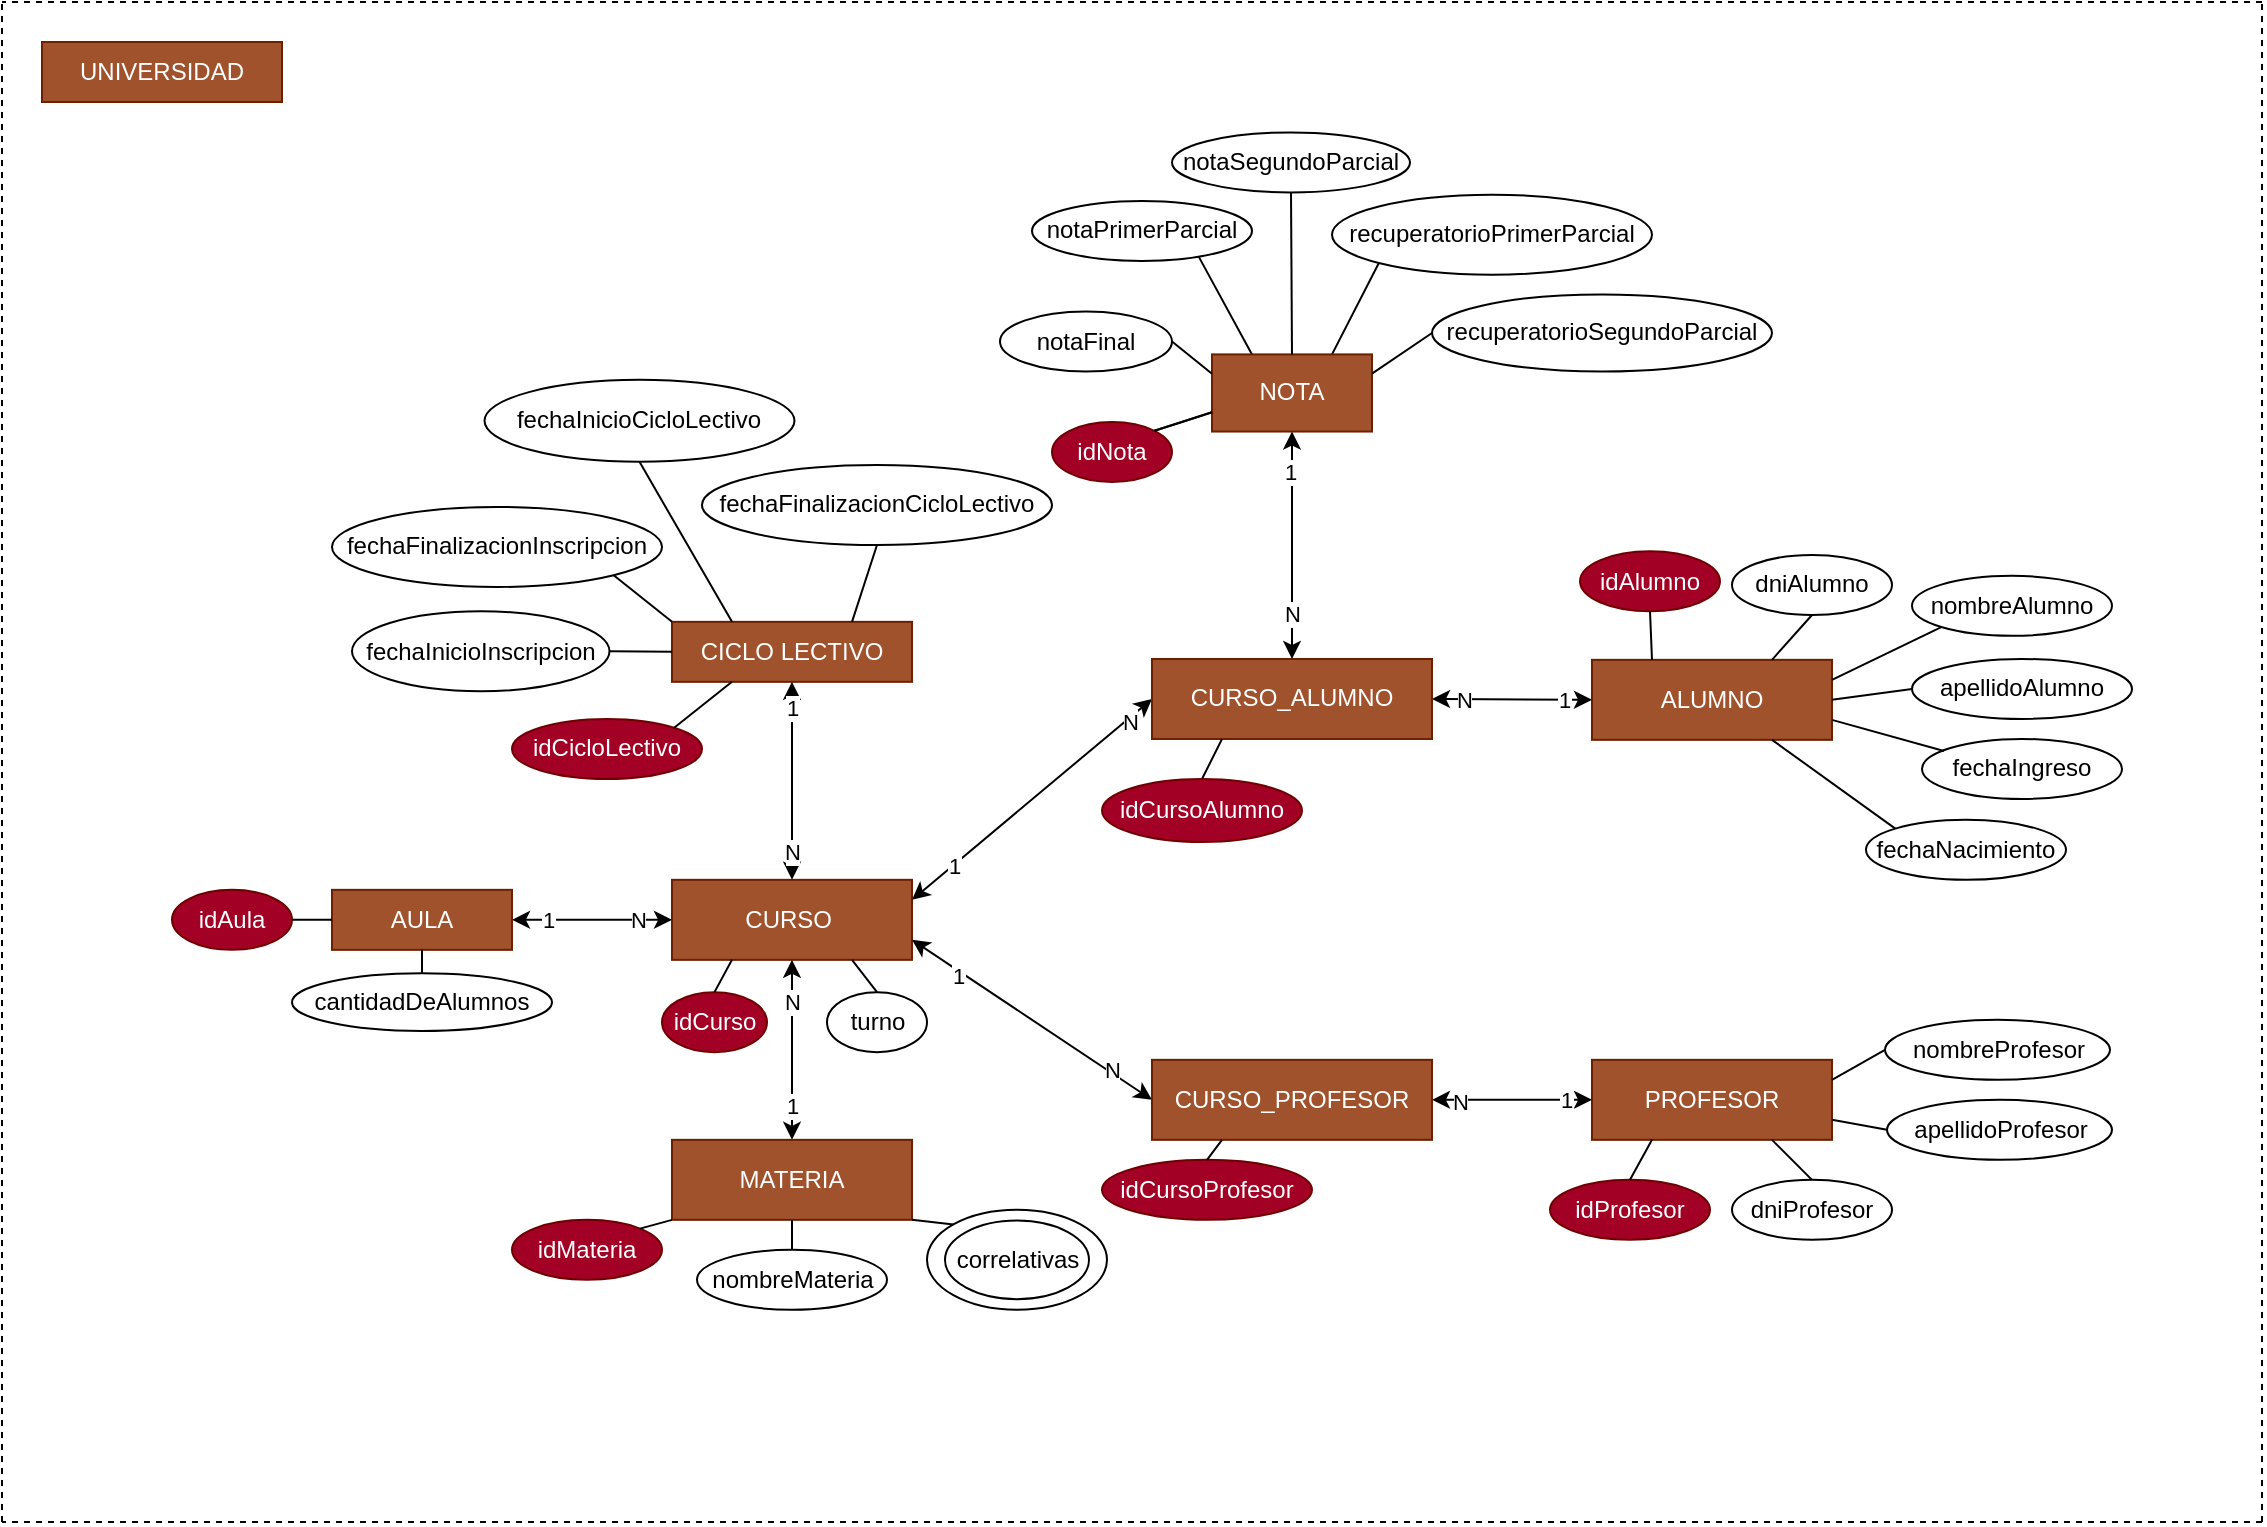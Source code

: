 <mxfile version="21.3.7" type="device">
  <diagram name="Página-1" id="93X_wzTYXH5mzvOAhfSR">
    <mxGraphModel dx="2071" dy="2201" grid="1" gridSize="10" guides="1" tooltips="1" connect="1" arrows="1" fold="1" page="1" pageScale="1" pageWidth="827" pageHeight="1169" math="0" shadow="0">
      <root>
        <mxCell id="0" />
        <mxCell id="1" parent="0" />
        <mxCell id="R3JOXZX9XCchuC56mEBD-1" value="CURSO&amp;nbsp;" style="rounded=0;whiteSpace=wrap;html=1;fillColor=#a0522d;fontColor=#ffffff;strokeColor=#6D1F00;" parent="1" vertex="1">
          <mxGeometry x="275" y="278.92" width="120" height="40" as="geometry" />
        </mxCell>
        <mxCell id="R3JOXZX9XCchuC56mEBD-3" value="ALUMNO" style="rounded=0;whiteSpace=wrap;html=1;fillColor=#a0522d;fontColor=#ffffff;strokeColor=#6D1F00;" parent="1" vertex="1">
          <mxGeometry x="735" y="168.92" width="120" height="40" as="geometry" />
        </mxCell>
        <mxCell id="R3JOXZX9XCchuC56mEBD-4" value="PROFESOR" style="rounded=0;whiteSpace=wrap;html=1;fillColor=#a0522d;fontColor=#ffffff;strokeColor=#6D1F00;" parent="1" vertex="1">
          <mxGeometry x="735" y="368.92" width="120" height="40" as="geometry" />
        </mxCell>
        <mxCell id="R3JOXZX9XCchuC56mEBD-5" value="MATERIA" style="rounded=0;whiteSpace=wrap;html=1;fillColor=#a0522d;fontColor=#ffffff;strokeColor=#6D1F00;" parent="1" vertex="1">
          <mxGeometry x="275" y="408.92" width="120" height="40" as="geometry" />
        </mxCell>
        <mxCell id="R3JOXZX9XCchuC56mEBD-7" value="CICLO LECTIVO" style="rounded=0;whiteSpace=wrap;html=1;fillColor=#a0522d;fontColor=#ffffff;strokeColor=#6D1F00;" parent="1" vertex="1">
          <mxGeometry x="275" y="149.92" width="120" height="30" as="geometry" />
        </mxCell>
        <mxCell id="R3JOXZX9XCchuC56mEBD-8" value="" style="endArrow=classic;startArrow=classic;html=1;rounded=0;exitX=0.5;exitY=0;exitDx=0;exitDy=0;entryX=0.5;entryY=1;entryDx=0;entryDy=0;" parent="1" source="R3JOXZX9XCchuC56mEBD-1" target="R3JOXZX9XCchuC56mEBD-7" edge="1">
          <mxGeometry width="50" height="50" relative="1" as="geometry">
            <mxPoint x="545" y="278.92" as="sourcePoint" />
            <mxPoint x="595" y="228.92" as="targetPoint" />
          </mxGeometry>
        </mxCell>
        <mxCell id="R3JOXZX9XCchuC56mEBD-10" value="N" style="edgeLabel;html=1;align=center;verticalAlign=middle;resizable=0;points=[];" parent="R3JOXZX9XCchuC56mEBD-8" vertex="1" connectable="0">
          <mxGeometry x="-0.473" relative="1" as="geometry">
            <mxPoint y="12" as="offset" />
          </mxGeometry>
        </mxCell>
        <mxCell id="R3JOXZX9XCchuC56mEBD-11" value="1" style="edgeLabel;html=1;align=center;verticalAlign=middle;resizable=0;points=[];" parent="R3JOXZX9XCchuC56mEBD-8" vertex="1" connectable="0">
          <mxGeometry x="0.618" relative="1" as="geometry">
            <mxPoint y="-6" as="offset" />
          </mxGeometry>
        </mxCell>
        <mxCell id="R3JOXZX9XCchuC56mEBD-12" value="fechaInicioCicloLectivo" style="ellipse;whiteSpace=wrap;html=1;" parent="1" vertex="1">
          <mxGeometry x="181.25" y="28.92" width="155" height="41" as="geometry" />
        </mxCell>
        <mxCell id="R3JOXZX9XCchuC56mEBD-16" value="" style="endArrow=classic;startArrow=classic;html=1;rounded=0;entryX=0.5;entryY=1;entryDx=0;entryDy=0;exitX=0.5;exitY=0;exitDx=0;exitDy=0;" parent="1" source="R3JOXZX9XCchuC56mEBD-5" target="R3JOXZX9XCchuC56mEBD-1" edge="1">
          <mxGeometry width="50" height="50" relative="1" as="geometry">
            <mxPoint x="545" y="378.92" as="sourcePoint" />
            <mxPoint x="595" y="328.92" as="targetPoint" />
          </mxGeometry>
        </mxCell>
        <mxCell id="R3JOXZX9XCchuC56mEBD-18" value="1" style="edgeLabel;html=1;align=center;verticalAlign=middle;resizable=0;points=[];" parent="R3JOXZX9XCchuC56mEBD-16" vertex="1" connectable="0">
          <mxGeometry x="-0.62" relative="1" as="geometry">
            <mxPoint as="offset" />
          </mxGeometry>
        </mxCell>
        <mxCell id="C_jG89wQUHeu9iVozWbT-29" value="N" style="edgeLabel;html=1;align=center;verticalAlign=middle;resizable=0;points=[];" parent="R3JOXZX9XCchuC56mEBD-16" vertex="1" connectable="0">
          <mxGeometry x="0.547" relative="1" as="geometry">
            <mxPoint as="offset" />
          </mxGeometry>
        </mxCell>
        <mxCell id="R3JOXZX9XCchuC56mEBD-19" value="" style="endArrow=none;html=1;rounded=0;entryX=0.5;entryY=1;entryDx=0;entryDy=0;exitX=0.25;exitY=0;exitDx=0;exitDy=0;" parent="1" source="R3JOXZX9XCchuC56mEBD-7" target="R3JOXZX9XCchuC56mEBD-12" edge="1">
          <mxGeometry width="50" height="50" relative="1" as="geometry">
            <mxPoint x="285" y="128.92" as="sourcePoint" />
            <mxPoint x="635" y="238.92" as="targetPoint" />
          </mxGeometry>
        </mxCell>
        <mxCell id="R3JOXZX9XCchuC56mEBD-23" value="turno" style="ellipse;whiteSpace=wrap;html=1;" parent="1" vertex="1">
          <mxGeometry x="352.5" y="335.07" width="50" height="30" as="geometry" />
        </mxCell>
        <mxCell id="R3JOXZX9XCchuC56mEBD-24" value="" style="endArrow=none;html=1;rounded=0;exitX=0.75;exitY=1;exitDx=0;exitDy=0;entryX=0.5;entryY=0;entryDx=0;entryDy=0;" parent="1" source="R3JOXZX9XCchuC56mEBD-1" target="R3JOXZX9XCchuC56mEBD-23" edge="1">
          <mxGeometry width="50" height="50" relative="1" as="geometry">
            <mxPoint x="585" y="288.92" as="sourcePoint" />
            <mxPoint x="635" y="238.92" as="targetPoint" />
          </mxGeometry>
        </mxCell>
        <mxCell id="R3JOXZX9XCchuC56mEBD-26" value="" style="endArrow=classic;startArrow=classic;html=1;rounded=0;exitX=0;exitY=0.5;exitDx=0;exitDy=0;entryX=1;entryY=0.75;entryDx=0;entryDy=0;" parent="1" source="R3JOXZX9XCchuC56mEBD-46" target="R3JOXZX9XCchuC56mEBD-1" edge="1">
          <mxGeometry width="50" height="50" relative="1" as="geometry">
            <mxPoint x="585" y="288.92" as="sourcePoint" />
            <mxPoint x="635" y="238.92" as="targetPoint" />
          </mxGeometry>
        </mxCell>
        <mxCell id="R3JOXZX9XCchuC56mEBD-37" value="1" style="edgeLabel;html=1;align=center;verticalAlign=middle;resizable=0;points=[];" parent="R3JOXZX9XCchuC56mEBD-26" vertex="1" connectable="0">
          <mxGeometry x="0.506" y="-2" relative="1" as="geometry">
            <mxPoint x="-8" as="offset" />
          </mxGeometry>
        </mxCell>
        <mxCell id="C_jG89wQUHeu9iVozWbT-28" value="N" style="edgeLabel;html=1;align=center;verticalAlign=middle;resizable=0;points=[];" parent="R3JOXZX9XCchuC56mEBD-26" vertex="1" connectable="0">
          <mxGeometry x="-0.645" y="-1" relative="1" as="geometry">
            <mxPoint as="offset" />
          </mxGeometry>
        </mxCell>
        <mxCell id="R3JOXZX9XCchuC56mEBD-29" value="1" style="endArrow=classic;startArrow=classic;html=1;rounded=0;exitX=1;exitY=0.5;exitDx=0;exitDy=0;entryX=0;entryY=0.5;entryDx=0;entryDy=0;" parent="1" source="R3JOXZX9XCchuC56mEBD-46" target="R3JOXZX9XCchuC56mEBD-4" edge="1">
          <mxGeometry x="0.667" width="50" height="50" relative="1" as="geometry">
            <mxPoint x="459" y="348.92" as="sourcePoint" />
            <mxPoint x="405" y="308.92" as="targetPoint" />
            <mxPoint as="offset" />
          </mxGeometry>
        </mxCell>
        <mxCell id="R3JOXZX9XCchuC56mEBD-47" value="N" style="edgeLabel;html=1;align=center;verticalAlign=middle;resizable=0;points=[];" parent="R3JOXZX9XCchuC56mEBD-29" vertex="1" connectable="0">
          <mxGeometry x="-0.701" y="-1" relative="1" as="geometry">
            <mxPoint x="2" as="offset" />
          </mxGeometry>
        </mxCell>
        <mxCell id="R3JOXZX9XCchuC56mEBD-31" value="N" style="endArrow=classic;startArrow=classic;html=1;rounded=0;exitX=1;exitY=0.25;exitDx=0;exitDy=0;entryX=0;entryY=0.5;entryDx=0;entryDy=0;" parent="1" source="R3JOXZX9XCchuC56mEBD-1" target="R3JOXZX9XCchuC56mEBD-52" edge="1">
          <mxGeometry x="0.795" y="-2" width="50" height="50" relative="1" as="geometry">
            <mxPoint x="585" y="288.92" as="sourcePoint" />
            <mxPoint x="477.5" y="218.92" as="targetPoint" />
            <mxPoint as="offset" />
          </mxGeometry>
        </mxCell>
        <mxCell id="R3JOXZX9XCchuC56mEBD-54" value="1" style="edgeLabel;html=1;align=center;verticalAlign=middle;resizable=0;points=[];" parent="R3JOXZX9XCchuC56mEBD-31" vertex="1" connectable="0">
          <mxGeometry x="-0.646" y="-3" relative="1" as="geometry">
            <mxPoint x="-2" y="-2" as="offset" />
          </mxGeometry>
        </mxCell>
        <mxCell id="R3JOXZX9XCchuC56mEBD-32" value="N" style="endArrow=classic;startArrow=classic;html=1;rounded=0;exitX=1;exitY=0.5;exitDx=0;exitDy=0;entryX=0;entryY=0.5;entryDx=0;entryDy=0;" parent="1" source="R3JOXZX9XCchuC56mEBD-52" target="R3JOXZX9XCchuC56mEBD-3" edge="1">
          <mxGeometry x="-0.6" width="50" height="50" relative="1" as="geometry">
            <mxPoint x="502.5" y="198.92" as="sourcePoint" />
            <mxPoint x="478" y="278.92" as="targetPoint" />
            <mxPoint as="offset" />
          </mxGeometry>
        </mxCell>
        <mxCell id="R3JOXZX9XCchuC56mEBD-53" value="1" style="edgeLabel;html=1;align=center;verticalAlign=middle;resizable=0;points=[];" parent="R3JOXZX9XCchuC56mEBD-32" vertex="1" connectable="0">
          <mxGeometry x="0.648" y="3" relative="1" as="geometry">
            <mxPoint y="3" as="offset" />
          </mxGeometry>
        </mxCell>
        <mxCell id="R3JOXZX9XCchuC56mEBD-33" value="AULA" style="rounded=0;whiteSpace=wrap;html=1;fillColor=#a0522d;fontColor=#ffffff;strokeColor=#6D1F00;" parent="1" vertex="1">
          <mxGeometry x="105" y="283.92" width="90" height="30" as="geometry" />
        </mxCell>
        <mxCell id="R3JOXZX9XCchuC56mEBD-34" value="" style="endArrow=classic;startArrow=classic;html=1;rounded=0;exitX=0;exitY=0.5;exitDx=0;exitDy=0;entryX=1;entryY=0.5;entryDx=0;entryDy=0;" parent="1" source="R3JOXZX9XCchuC56mEBD-1" target="R3JOXZX9XCchuC56mEBD-33" edge="1">
          <mxGeometry width="50" height="50" relative="1" as="geometry">
            <mxPoint x="585" y="288.92" as="sourcePoint" />
            <mxPoint x="635" y="238.92" as="targetPoint" />
          </mxGeometry>
        </mxCell>
        <mxCell id="R3JOXZX9XCchuC56mEBD-35" value="N" style="edgeLabel;html=1;align=center;verticalAlign=middle;resizable=0;points=[];" parent="R3JOXZX9XCchuC56mEBD-34" vertex="1" connectable="0">
          <mxGeometry x="-0.565" relative="1" as="geometry">
            <mxPoint as="offset" />
          </mxGeometry>
        </mxCell>
        <mxCell id="R3JOXZX9XCchuC56mEBD-36" value="1" style="edgeLabel;html=1;align=center;verticalAlign=middle;resizable=0;points=[];" parent="R3JOXZX9XCchuC56mEBD-34" vertex="1" connectable="0">
          <mxGeometry x="0.547" y="-1" relative="1" as="geometry">
            <mxPoint y="1" as="offset" />
          </mxGeometry>
        </mxCell>
        <mxCell id="R3JOXZX9XCchuC56mEBD-46" value="CURSO_PROFESOR" style="rounded=0;whiteSpace=wrap;html=1;fillColor=#a0522d;fontColor=#ffffff;strokeColor=#6D1F00;" parent="1" vertex="1">
          <mxGeometry x="515" y="368.92" width="140" height="40" as="geometry" />
        </mxCell>
        <mxCell id="R3JOXZX9XCchuC56mEBD-52" value="CURSO_ALUMNO" style="rounded=0;whiteSpace=wrap;html=1;fillColor=#a0522d;strokeColor=#6D1F00;fontColor=#ffffff;" parent="1" vertex="1">
          <mxGeometry x="515" y="168.49" width="140" height="40" as="geometry" />
        </mxCell>
        <mxCell id="R3JOXZX9XCchuC56mEBD-56" value="cantidadDeAlumnos" style="ellipse;whiteSpace=wrap;html=1;" parent="1" vertex="1">
          <mxGeometry x="85" y="325.65" width="130" height="28.85" as="geometry" />
        </mxCell>
        <mxCell id="R3JOXZX9XCchuC56mEBD-58" value="" style="endArrow=none;html=1;rounded=0;entryX=0.5;entryY=0;entryDx=0;entryDy=0;exitX=0.5;exitY=1;exitDx=0;exitDy=0;" parent="1" source="R3JOXZX9XCchuC56mEBD-33" target="R3JOXZX9XCchuC56mEBD-56" edge="1">
          <mxGeometry width="50" height="50" relative="1" as="geometry">
            <mxPoint x="585" y="288.92" as="sourcePoint" />
            <mxPoint x="635" y="238.92" as="targetPoint" />
          </mxGeometry>
        </mxCell>
        <mxCell id="R3JOXZX9XCchuC56mEBD-61" value="notaPrimerParcial" style="ellipse;whiteSpace=wrap;html=1;" parent="1" vertex="1">
          <mxGeometry x="455" y="-60.51" width="110" height="30" as="geometry" />
        </mxCell>
        <mxCell id="R3JOXZX9XCchuC56mEBD-73" value="recuperatorioPrimerParcial" style="ellipse;whiteSpace=wrap;html=1;" parent="1" vertex="1">
          <mxGeometry x="605" y="-63.65" width="160" height="40" as="geometry" />
        </mxCell>
        <mxCell id="R3JOXZX9XCchuC56mEBD-74" value="notaSegundoParcial" style="ellipse;whiteSpace=wrap;html=1;" parent="1" vertex="1">
          <mxGeometry x="525" y="-94.79" width="119" height="30" as="geometry" />
        </mxCell>
        <mxCell id="R3JOXZX9XCchuC56mEBD-77" value="" style="endArrow=none;html=1;rounded=0;entryX=0.759;entryY=0.936;entryDx=0;entryDy=0;exitX=0.25;exitY=0;exitDx=0;exitDy=0;entryPerimeter=0;" parent="1" source="R3JOXZX9XCchuC56mEBD-98" target="R3JOXZX9XCchuC56mEBD-61" edge="1">
          <mxGeometry width="50" height="50" relative="1" as="geometry">
            <mxPoint x="485" y="108.92" as="sourcePoint" />
            <mxPoint x="695" y="158.92" as="targetPoint" />
          </mxGeometry>
        </mxCell>
        <mxCell id="R3JOXZX9XCchuC56mEBD-78" value="" style="endArrow=none;html=1;rounded=0;entryX=0;entryY=1;entryDx=0;entryDy=0;exitX=0.75;exitY=0;exitDx=0;exitDy=0;" parent="1" source="R3JOXZX9XCchuC56mEBD-98" target="R3JOXZX9XCchuC56mEBD-73" edge="1">
          <mxGeometry width="50" height="50" relative="1" as="geometry">
            <mxPoint x="545" y="108.92" as="sourcePoint" />
            <mxPoint x="475" y="98.92" as="targetPoint" />
          </mxGeometry>
        </mxCell>
        <mxCell id="R3JOXZX9XCchuC56mEBD-83" value="" style="group" parent="1" vertex="1" connectable="0">
          <mxGeometry x="402.5" y="443.92" width="90" height="50" as="geometry" />
        </mxCell>
        <mxCell id="R3JOXZX9XCchuC56mEBD-82" value="" style="ellipse;whiteSpace=wrap;html=1;" parent="R3JOXZX9XCchuC56mEBD-83" vertex="1">
          <mxGeometry width="90" height="50" as="geometry" />
        </mxCell>
        <mxCell id="R3JOXZX9XCchuC56mEBD-81" value="correlativas" style="ellipse;whiteSpace=wrap;html=1;" parent="R3JOXZX9XCchuC56mEBD-83" vertex="1">
          <mxGeometry x="9" y="5.357" width="72" height="39.286" as="geometry" />
        </mxCell>
        <mxCell id="R3JOXZX9XCchuC56mEBD-84" value="" style="endArrow=none;html=1;rounded=0;exitX=0;exitY=0;exitDx=0;exitDy=0;entryX=1;entryY=1;entryDx=0;entryDy=0;" parent="1" source="R3JOXZX9XCchuC56mEBD-82" target="R3JOXZX9XCchuC56mEBD-5" edge="1">
          <mxGeometry width="50" height="50" relative="1" as="geometry">
            <mxPoint x="505" y="388.92" as="sourcePoint" />
            <mxPoint x="555" y="338.92" as="targetPoint" />
          </mxGeometry>
        </mxCell>
        <mxCell id="R3JOXZX9XCchuC56mEBD-95" value="" style="endArrow=none;html=1;rounded=0;entryX=0.25;entryY=1;entryDx=0;entryDy=0;exitX=0.5;exitY=0;exitDx=0;exitDy=0;" parent="1" source="370Rie6uaGJgxYZ3YHOn-5" target="R3JOXZX9XCchuC56mEBD-52" edge="1">
          <mxGeometry width="50" height="50" relative="1" as="geometry">
            <mxPoint x="520" y="248.92" as="sourcePoint" />
            <mxPoint x="575" y="238.92" as="targetPoint" />
          </mxGeometry>
        </mxCell>
        <mxCell id="R3JOXZX9XCchuC56mEBD-98" value="NOTA" style="rounded=0;whiteSpace=wrap;html=1;fillColor=#a0522d;fontColor=#ffffff;strokeColor=#6D1F00;" parent="1" vertex="1">
          <mxGeometry x="545" y="16.2" width="80" height="38.57" as="geometry" />
        </mxCell>
        <mxCell id="R3JOXZX9XCchuC56mEBD-101" value="" style="endArrow=none;html=1;rounded=0;entryX=0.5;entryY=1;entryDx=0;entryDy=0;exitX=0.5;exitY=0;exitDx=0;exitDy=0;" parent="1" source="R3JOXZX9XCchuC56mEBD-98" target="R3JOXZX9XCchuC56mEBD-74" edge="1">
          <mxGeometry width="50" height="50" relative="1" as="geometry">
            <mxPoint x="495" y="118.92" as="sourcePoint" />
            <mxPoint x="475" y="98.92" as="targetPoint" />
          </mxGeometry>
        </mxCell>
        <mxCell id="Hg-dd6soAOUjeYecF2Gm-1" value="idMateria" style="ellipse;whiteSpace=wrap;html=1;fillColor=#a20025;strokeColor=#6F0000;fontColor=#ffffff;" parent="1" vertex="1">
          <mxGeometry x="195" y="448.92" width="75" height="30" as="geometry" />
        </mxCell>
        <mxCell id="Hg-dd6soAOUjeYecF2Gm-2" value="nombreMateria" style="ellipse;whiteSpace=wrap;html=1;" parent="1" vertex="1">
          <mxGeometry x="287.5" y="463.92" width="95" height="30" as="geometry" />
        </mxCell>
        <mxCell id="Hg-dd6soAOUjeYecF2Gm-3" value="" style="endArrow=none;html=1;rounded=0;exitX=1;exitY=0;exitDx=0;exitDy=0;entryX=0;entryY=1;entryDx=0;entryDy=0;" parent="1" source="Hg-dd6soAOUjeYecF2Gm-1" target="R3JOXZX9XCchuC56mEBD-5" edge="1">
          <mxGeometry width="50" height="50" relative="1" as="geometry">
            <mxPoint x="290" y="468.92" as="sourcePoint" />
            <mxPoint x="315" y="438.92" as="targetPoint" />
          </mxGeometry>
        </mxCell>
        <mxCell id="Hg-dd6soAOUjeYecF2Gm-4" value="" style="endArrow=none;html=1;rounded=0;exitX=0.5;exitY=0;exitDx=0;exitDy=0;entryX=0.5;entryY=1;entryDx=0;entryDy=0;" parent="1" source="Hg-dd6soAOUjeYecF2Gm-2" target="R3JOXZX9XCchuC56mEBD-5" edge="1">
          <mxGeometry width="50" height="50" relative="1" as="geometry">
            <mxPoint x="338" y="488.92" as="sourcePoint" />
            <mxPoint x="345" y="438.92" as="targetPoint" />
          </mxGeometry>
        </mxCell>
        <mxCell id="Hg-dd6soAOUjeYecF2Gm-5" value="dniAlumno" style="ellipse;whiteSpace=wrap;html=1;fontFamily=Helvetica;" parent="1" vertex="1">
          <mxGeometry x="805" y="116.49" width="80" height="30" as="geometry" />
        </mxCell>
        <mxCell id="Hg-dd6soAOUjeYecF2Gm-6" value="nombreAlumno" style="ellipse;whiteSpace=wrap;html=1;" parent="1" vertex="1">
          <mxGeometry x="895" y="126.92" width="100" height="30" as="geometry" />
        </mxCell>
        <mxCell id="Hg-dd6soAOUjeYecF2Gm-7" value="apellidoAlumno" style="ellipse;whiteSpace=wrap;html=1;" parent="1" vertex="1">
          <mxGeometry x="895" y="168.49" width="110" height="30" as="geometry" />
        </mxCell>
        <mxCell id="Hg-dd6soAOUjeYecF2Gm-8" value="fechaIngreso" style="ellipse;whiteSpace=wrap;html=1;" parent="1" vertex="1">
          <mxGeometry x="900" y="208.49" width="100" height="30" as="geometry" />
        </mxCell>
        <mxCell id="Hg-dd6soAOUjeYecF2Gm-9" value="" style="endArrow=none;html=1;rounded=0;entryX=1;entryY=0.75;entryDx=0;entryDy=0;exitX=0.11;exitY=0.2;exitDx=0;exitDy=0;exitPerimeter=0;" parent="1" source="Hg-dd6soAOUjeYecF2Gm-8" target="R3JOXZX9XCchuC56mEBD-3" edge="1">
          <mxGeometry width="50" height="50" relative="1" as="geometry">
            <mxPoint x="835" y="148.92" as="sourcePoint" />
            <mxPoint x="855" y="118.92" as="targetPoint" />
          </mxGeometry>
        </mxCell>
        <mxCell id="Hg-dd6soAOUjeYecF2Gm-10" value="" style="endArrow=none;html=1;rounded=0;entryX=1;entryY=0.5;entryDx=0;entryDy=0;exitX=0;exitY=0.5;exitDx=0;exitDy=0;" parent="1" source="Hg-dd6soAOUjeYecF2Gm-7" target="R3JOXZX9XCchuC56mEBD-3" edge="1">
          <mxGeometry width="50" height="50" relative="1" as="geometry">
            <mxPoint x="902" y="232.92" as="sourcePoint" />
            <mxPoint x="865" y="188.92" as="targetPoint" />
          </mxGeometry>
        </mxCell>
        <mxCell id="Hg-dd6soAOUjeYecF2Gm-11" value="" style="endArrow=none;html=1;rounded=0;entryX=1;entryY=0.25;entryDx=0;entryDy=0;exitX=0;exitY=1;exitDx=0;exitDy=0;" parent="1" source="Hg-dd6soAOUjeYecF2Gm-6" target="R3JOXZX9XCchuC56mEBD-3" edge="1">
          <mxGeometry width="50" height="50" relative="1" as="geometry">
            <mxPoint x="905" y="203.92" as="sourcePoint" />
            <mxPoint x="865" y="178.92" as="targetPoint" />
          </mxGeometry>
        </mxCell>
        <mxCell id="Hg-dd6soAOUjeYecF2Gm-12" value="" style="endArrow=none;html=1;rounded=0;entryX=0.75;entryY=0;entryDx=0;entryDy=0;exitX=0.5;exitY=1;exitDx=0;exitDy=0;" parent="1" source="Hg-dd6soAOUjeYecF2Gm-5" target="R3JOXZX9XCchuC56mEBD-3" edge="1">
          <mxGeometry width="50" height="50" relative="1" as="geometry">
            <mxPoint x="905" y="163.92" as="sourcePoint" />
            <mxPoint x="865" y="158.92" as="targetPoint" />
          </mxGeometry>
        </mxCell>
        <mxCell id="Hg-dd6soAOUjeYecF2Gm-13" value="idCicloLectivo" style="ellipse;whiteSpace=wrap;html=1;fillColor=#a20025;strokeColor=#6F0000;fontColor=#ffffff;" parent="1" vertex="1">
          <mxGeometry x="195" y="198.49" width="95" height="30" as="geometry" />
        </mxCell>
        <mxCell id="Hg-dd6soAOUjeYecF2Gm-14" value="" style="endArrow=none;html=1;rounded=0;entryX=1;entryY=0;entryDx=0;entryDy=0;exitX=0.25;exitY=1;exitDx=0;exitDy=0;" parent="1" source="R3JOXZX9XCchuC56mEBD-7" target="Hg-dd6soAOUjeYecF2Gm-13" edge="1">
          <mxGeometry width="50" height="50" relative="1" as="geometry">
            <mxPoint x="295" y="89.92" as="sourcePoint" />
            <mxPoint x="250" y="58.92" as="targetPoint" />
          </mxGeometry>
        </mxCell>
        <mxCell id="Hg-dd6soAOUjeYecF2Gm-15" value="fechaFinalizacionCicloLectivo" style="ellipse;whiteSpace=wrap;html=1;" parent="1" vertex="1">
          <mxGeometry x="290" y="71.49" width="175" height="40" as="geometry" />
        </mxCell>
        <mxCell id="Hg-dd6soAOUjeYecF2Gm-16" value="" style="endArrow=none;html=1;rounded=0;entryX=0.5;entryY=1;entryDx=0;entryDy=0;exitX=0.75;exitY=0;exitDx=0;exitDy=0;" parent="1" source="R3JOXZX9XCchuC56mEBD-7" target="Hg-dd6soAOUjeYecF2Gm-15" edge="1">
          <mxGeometry width="50" height="50" relative="1" as="geometry">
            <mxPoint x="335" y="108.92" as="sourcePoint" />
            <mxPoint x="247" y="72.92" as="targetPoint" />
          </mxGeometry>
        </mxCell>
        <mxCell id="Hg-dd6soAOUjeYecF2Gm-17" value="fechaInicioInscripcion" style="ellipse;whiteSpace=wrap;html=1;" parent="1" vertex="1">
          <mxGeometry x="115" y="144.63" width="128.75" height="40" as="geometry" />
        </mxCell>
        <mxCell id="Hg-dd6soAOUjeYecF2Gm-18" value="fechaFinalizacionInscripcion" style="ellipse;whiteSpace=wrap;html=1;" parent="1" vertex="1">
          <mxGeometry x="105" y="92.49" width="165" height="40" as="geometry" />
        </mxCell>
        <mxCell id="Hg-dd6soAOUjeYecF2Gm-19" value="" style="endArrow=none;html=1;rounded=0;entryX=1;entryY=0.5;entryDx=0;entryDy=0;exitX=0;exitY=0.5;exitDx=0;exitDy=0;" parent="1" source="R3JOXZX9XCchuC56mEBD-7" target="Hg-dd6soAOUjeYecF2Gm-17" edge="1">
          <mxGeometry width="50" height="50" relative="1" as="geometry">
            <mxPoint x="295" y="128.92" as="sourcePoint" />
            <mxPoint x="262" y="26.92" as="targetPoint" />
          </mxGeometry>
        </mxCell>
        <mxCell id="Hg-dd6soAOUjeYecF2Gm-20" value="" style="endArrow=none;html=1;rounded=0;entryX=1;entryY=1;entryDx=0;entryDy=0;exitX=0;exitY=0;exitDx=0;exitDy=0;" parent="1" source="R3JOXZX9XCchuC56mEBD-7" target="Hg-dd6soAOUjeYecF2Gm-18" edge="1">
          <mxGeometry width="50" height="50" relative="1" as="geometry">
            <mxPoint x="325" y="89.92" as="sourcePoint" />
            <mxPoint x="327" y="-23.08" as="targetPoint" />
          </mxGeometry>
        </mxCell>
        <mxCell id="Hg-dd6soAOUjeYecF2Gm-21" value="idCurso" style="ellipse;whiteSpace=wrap;html=1;fillColor=#a20025;strokeColor=#6F0000;fontColor=#ffffff;" parent="1" vertex="1">
          <mxGeometry x="270" y="335.07" width="52.5" height="30" as="geometry" />
        </mxCell>
        <mxCell id="Hg-dd6soAOUjeYecF2Gm-25" value="idAula" style="ellipse;whiteSpace=wrap;html=1;fillColor=#a20025;strokeColor=#6F0000;fontColor=#ffffff;" parent="1" vertex="1">
          <mxGeometry x="25" y="283.92" width="60" height="30" as="geometry" />
        </mxCell>
        <mxCell id="Hg-dd6soAOUjeYecF2Gm-26" value="" style="endArrow=none;html=1;rounded=0;entryX=1;entryY=0.5;entryDx=0;entryDy=0;exitX=0;exitY=0.5;exitDx=0;exitDy=0;" parent="1" source="R3JOXZX9XCchuC56mEBD-33" target="Hg-dd6soAOUjeYecF2Gm-25" edge="1">
          <mxGeometry width="50" height="50" relative="1" as="geometry">
            <mxPoint x="210" y="218.92" as="sourcePoint" />
            <mxPoint x="214" y="198.92" as="targetPoint" />
          </mxGeometry>
        </mxCell>
        <mxCell id="C_jG89wQUHeu9iVozWbT-5" value="UNIVERSIDAD" style="rounded=0;whiteSpace=wrap;html=1;fillColor=#a0522d;fontColor=#ffffff;strokeColor=#6D1F00;" parent="1" vertex="1">
          <mxGeometry x="-40" y="-140" width="120" height="30" as="geometry" />
        </mxCell>
        <mxCell id="C_jG89wQUHeu9iVozWbT-14" value="nombreProfesor" style="ellipse;whiteSpace=wrap;html=1;" parent="1" vertex="1">
          <mxGeometry x="881.5" y="348.92" width="112.5" height="30" as="geometry" />
        </mxCell>
        <mxCell id="C_jG89wQUHeu9iVozWbT-15" value="apellidoProfesor" style="ellipse;whiteSpace=wrap;html=1;" parent="1" vertex="1">
          <mxGeometry x="882.5" y="388.92" width="112.5" height="30" as="geometry" />
        </mxCell>
        <mxCell id="C_jG89wQUHeu9iVozWbT-16" value="dniProfesor" style="ellipse;whiteSpace=wrap;html=1;" parent="1" vertex="1">
          <mxGeometry x="805" y="428.92" width="80" height="30" as="geometry" />
        </mxCell>
        <mxCell id="C_jG89wQUHeu9iVozWbT-18" value="" style="endArrow=none;html=1;rounded=0;exitX=0.5;exitY=0;exitDx=0;exitDy=0;entryX=0.75;entryY=1;entryDx=0;entryDy=0;" parent="1" source="C_jG89wQUHeu9iVozWbT-16" target="R3JOXZX9XCchuC56mEBD-4" edge="1">
          <mxGeometry width="50" height="50" relative="1" as="geometry">
            <mxPoint x="875" y="295.07" as="sourcePoint" />
            <mxPoint x="840" y="309.07" as="targetPoint" />
          </mxGeometry>
        </mxCell>
        <mxCell id="C_jG89wQUHeu9iVozWbT-19" value="" style="endArrow=none;html=1;rounded=0;exitX=0;exitY=0.5;exitDx=0;exitDy=0;entryX=1;entryY=0.25;entryDx=0;entryDy=0;" parent="1" source="C_jG89wQUHeu9iVozWbT-14" target="R3JOXZX9XCchuC56mEBD-4" edge="1">
          <mxGeometry width="50" height="50" relative="1" as="geometry">
            <mxPoint x="900" y="311.07" as="sourcePoint" />
            <mxPoint x="865" y="345.07" as="targetPoint" />
          </mxGeometry>
        </mxCell>
        <mxCell id="C_jG89wQUHeu9iVozWbT-20" value="" style="endArrow=none;html=1;rounded=0;exitX=0;exitY=0.5;exitDx=0;exitDy=0;entryX=1;entryY=0.75;entryDx=0;entryDy=0;" parent="1" source="C_jG89wQUHeu9iVozWbT-15" target="R3JOXZX9XCchuC56mEBD-4" edge="1">
          <mxGeometry width="50" height="50" relative="1" as="geometry">
            <mxPoint x="903" y="340.07" as="sourcePoint" />
            <mxPoint x="865" y="355.07" as="targetPoint" />
          </mxGeometry>
        </mxCell>
        <mxCell id="C_jG89wQUHeu9iVozWbT-22" value="" style="endArrow=none;dashed=1;html=1;rounded=0;" parent="1" edge="1">
          <mxGeometry width="50" height="50" relative="1" as="geometry">
            <mxPoint x="1070" y="-160" as="sourcePoint" />
            <mxPoint x="-60" y="-160" as="targetPoint" />
          </mxGeometry>
        </mxCell>
        <mxCell id="C_jG89wQUHeu9iVozWbT-23" value="" style="endArrow=none;dashed=1;html=1;rounded=0;" parent="1" edge="1">
          <mxGeometry width="50" height="50" relative="1" as="geometry">
            <mxPoint x="-60" y="600" as="sourcePoint" />
            <mxPoint x="-60" y="-160" as="targetPoint" />
          </mxGeometry>
        </mxCell>
        <mxCell id="C_jG89wQUHeu9iVozWbT-24" value="" style="endArrow=none;dashed=1;html=1;rounded=0;" parent="1" edge="1">
          <mxGeometry width="50" height="50" relative="1" as="geometry">
            <mxPoint x="1070" y="600" as="sourcePoint" />
            <mxPoint x="1070" y="-160" as="targetPoint" />
          </mxGeometry>
        </mxCell>
        <mxCell id="C_jG89wQUHeu9iVozWbT-25" value="" style="endArrow=none;dashed=1;html=1;rounded=0;" parent="1" edge="1">
          <mxGeometry width="50" height="50" relative="1" as="geometry">
            <mxPoint x="1070" y="600" as="sourcePoint" />
            <mxPoint x="-60" y="600" as="targetPoint" />
          </mxGeometry>
        </mxCell>
        <mxCell id="C_jG89wQUHeu9iVozWbT-26" value="recuperatorioSegundoParcial" style="ellipse;whiteSpace=wrap;html=1;" parent="1" vertex="1">
          <mxGeometry x="655" y="-13.8" width="170" height="38.57" as="geometry" />
        </mxCell>
        <mxCell id="C_jG89wQUHeu9iVozWbT-27" value="" style="endArrow=none;html=1;rounded=0;entryX=0;entryY=0.5;entryDx=0;entryDy=0;exitX=1;exitY=0.25;exitDx=0;exitDy=0;" parent="1" source="R3JOXZX9XCchuC56mEBD-98" target="C_jG89wQUHeu9iVozWbT-26" edge="1">
          <mxGeometry width="50" height="50" relative="1" as="geometry">
            <mxPoint x="535" y="119.92" as="sourcePoint" />
            <mxPoint x="495" y="49.92" as="targetPoint" />
          </mxGeometry>
        </mxCell>
        <mxCell id="C_jG89wQUHeu9iVozWbT-30" value="idAlumno" style="ellipse;whiteSpace=wrap;html=1;fillColor=#a20025;strokeColor=#6F0000;fontColor=#ffffff;" parent="1" vertex="1">
          <mxGeometry x="729" y="114.63" width="70" height="30" as="geometry" />
        </mxCell>
        <mxCell id="C_jG89wQUHeu9iVozWbT-31" value="" style="endArrow=none;html=1;rounded=0;entryX=0.25;entryY=0;entryDx=0;entryDy=0;exitX=0.5;exitY=1;exitDx=0;exitDy=0;" parent="1" source="C_jG89wQUHeu9iVozWbT-30" target="R3JOXZX9XCchuC56mEBD-3" edge="1">
          <mxGeometry width="50" height="50" relative="1" as="geometry">
            <mxPoint x="906" y="133.92" as="sourcePoint" />
            <mxPoint x="865" y="148.92" as="targetPoint" />
          </mxGeometry>
        </mxCell>
        <mxCell id="C_jG89wQUHeu9iVozWbT-32" value="idProfesor" style="ellipse;whiteSpace=wrap;html=1;fillColor=#a20025;strokeColor=#6F0000;fontColor=#ffffff;" parent="1" vertex="1">
          <mxGeometry x="714" y="428.92" width="80" height="30" as="geometry" />
        </mxCell>
        <mxCell id="C_jG89wQUHeu9iVozWbT-33" value="" style="endArrow=none;html=1;rounded=0;exitX=0.5;exitY=0;exitDx=0;exitDy=0;entryX=0.25;entryY=1;entryDx=0;entryDy=0;" parent="1" source="C_jG89wQUHeu9iVozWbT-32" target="R3JOXZX9XCchuC56mEBD-4" edge="1">
          <mxGeometry width="50" height="50" relative="1" as="geometry">
            <mxPoint x="907" y="320.92" as="sourcePoint" />
            <mxPoint x="865" y="338.92" as="targetPoint" />
          </mxGeometry>
        </mxCell>
        <mxCell id="me7qOoSb2LdKIDo0Izka-1" value="idNota" style="ellipse;whiteSpace=wrap;html=1;fillColor=#a20025;strokeColor=#6F0000;fontColor=#ffffff;" parent="1" vertex="1">
          <mxGeometry x="465" y="50.0" width="60" height="30" as="geometry" />
        </mxCell>
        <mxCell id="me7qOoSb2LdKIDo0Izka-2" value="" style="endArrow=none;html=1;rounded=0;entryX=1;entryY=0;entryDx=0;entryDy=0;exitX=0;exitY=0.75;exitDx=0;exitDy=0;" parent="1" source="R3JOXZX9XCchuC56mEBD-98" target="me7qOoSb2LdKIDo0Izka-1" edge="1">
          <mxGeometry width="50" height="50" relative="1" as="geometry">
            <mxPoint x="575" y="129.92" as="sourcePoint" />
            <mxPoint x="605" y="113.92" as="targetPoint" />
          </mxGeometry>
        </mxCell>
        <mxCell id="me7qOoSb2LdKIDo0Izka-4" value="fechaNacimiento" style="ellipse;whiteSpace=wrap;html=1;" parent="1" vertex="1">
          <mxGeometry x="872" y="248.92" width="100" height="30" as="geometry" />
        </mxCell>
        <mxCell id="me7qOoSb2LdKIDo0Izka-5" value="" style="endArrow=none;html=1;rounded=0;entryX=0.75;entryY=1;entryDx=0;entryDy=0;exitX=0;exitY=0;exitDx=0;exitDy=0;" parent="1" source="me7qOoSb2LdKIDo0Izka-4" target="R3JOXZX9XCchuC56mEBD-3" edge="1">
          <mxGeometry width="50" height="50" relative="1" as="geometry">
            <mxPoint x="902" y="233.92" as="sourcePoint" />
            <mxPoint x="865" y="188.92" as="targetPoint" />
          </mxGeometry>
        </mxCell>
        <mxCell id="ImvImkgnJCbDLg4etKFW-1" value="" style="endArrow=none;html=1;rounded=0;exitX=0.5;exitY=0;exitDx=0;exitDy=0;entryX=0.25;entryY=1;entryDx=0;entryDy=0;" parent="1" source="Hg-dd6soAOUjeYecF2Gm-21" target="R3JOXZX9XCchuC56mEBD-1" edge="1">
          <mxGeometry width="50" height="50" relative="1" as="geometry">
            <mxPoint x="285" y="308.92" as="sourcePoint" />
            <mxPoint x="265" y="308.92" as="targetPoint" />
          </mxGeometry>
        </mxCell>
        <mxCell id="ImvImkgnJCbDLg4etKFW-5" value="N" style="endArrow=classic;startArrow=classic;html=1;rounded=0;exitX=0.5;exitY=0;exitDx=0;exitDy=0;entryX=0.5;entryY=1;entryDx=0;entryDy=0;" parent="1" source="R3JOXZX9XCchuC56mEBD-52" target="R3JOXZX9XCchuC56mEBD-98" edge="1">
          <mxGeometry x="-0.6" width="50" height="50" relative="1" as="geometry">
            <mxPoint x="665" y="198.92" as="sourcePoint" />
            <mxPoint x="745" y="198.92" as="targetPoint" />
            <mxPoint as="offset" />
          </mxGeometry>
        </mxCell>
        <mxCell id="ImvImkgnJCbDLg4etKFW-6" value="1" style="edgeLabel;html=1;align=center;verticalAlign=middle;resizable=0;points=[];" parent="ImvImkgnJCbDLg4etKFW-5" vertex="1" connectable="0">
          <mxGeometry x="0.648" y="3" relative="1" as="geometry">
            <mxPoint x="2" as="offset" />
          </mxGeometry>
        </mxCell>
        <mxCell id="ImvImkgnJCbDLg4etKFW-51" value="notaFinal" style="ellipse;whiteSpace=wrap;html=1;" parent="1" vertex="1">
          <mxGeometry x="439" y="-5.23" width="86" height="30" as="geometry" />
        </mxCell>
        <mxCell id="370Rie6uaGJgxYZ3YHOn-1" value="" style="endArrow=none;html=1;rounded=0;entryX=1;entryY=0;entryDx=0;entryDy=0;exitX=0;exitY=0.75;exitDx=0;exitDy=0;" edge="1" parent="1" source="R3JOXZX9XCchuC56mEBD-98" target="me7qOoSb2LdKIDo0Izka-1">
          <mxGeometry width="50" height="50" relative="1" as="geometry">
            <mxPoint x="545" y="45" as="sourcePoint" />
            <mxPoint x="516" y="54" as="targetPoint" />
            <Array as="points">
              <mxPoint x="530" y="50" />
            </Array>
          </mxGeometry>
        </mxCell>
        <mxCell id="370Rie6uaGJgxYZ3YHOn-2" value="" style="endArrow=none;html=1;rounded=0;entryX=1;entryY=0.5;entryDx=0;entryDy=0;exitX=0;exitY=0.25;exitDx=0;exitDy=0;" edge="1" parent="1" source="R3JOXZX9XCchuC56mEBD-98" target="ImvImkgnJCbDLg4etKFW-51">
          <mxGeometry width="50" height="50" relative="1" as="geometry">
            <mxPoint x="555" y="55" as="sourcePoint" />
            <mxPoint x="526" y="64" as="targetPoint" />
          </mxGeometry>
        </mxCell>
        <mxCell id="370Rie6uaGJgxYZ3YHOn-3" value="idCursoProfesor" style="ellipse;whiteSpace=wrap;html=1;fillColor=#a20025;strokeColor=#6F0000;fontColor=#ffffff;" vertex="1" parent="1">
          <mxGeometry x="490" y="418.92" width="105" height="30" as="geometry" />
        </mxCell>
        <mxCell id="370Rie6uaGJgxYZ3YHOn-4" value="" style="endArrow=none;html=1;rounded=0;exitX=0.5;exitY=0;exitDx=0;exitDy=0;entryX=0.25;entryY=1;entryDx=0;entryDy=0;" edge="1" parent="1" source="370Rie6uaGJgxYZ3YHOn-3" target="R3JOXZX9XCchuC56mEBD-46">
          <mxGeometry width="50" height="50" relative="1" as="geometry">
            <mxPoint x="708" y="330.88" as="sourcePoint" />
            <mxPoint x="566" y="418.96" as="targetPoint" />
          </mxGeometry>
        </mxCell>
        <mxCell id="370Rie6uaGJgxYZ3YHOn-5" value="idCursoAlumno" style="ellipse;whiteSpace=wrap;html=1;fillColor=#a20025;strokeColor=#6F0000;fontColor=#ffffff;" vertex="1" parent="1">
          <mxGeometry x="490" y="228.49" width="100" height="31.51" as="geometry" />
        </mxCell>
      </root>
    </mxGraphModel>
  </diagram>
</mxfile>
